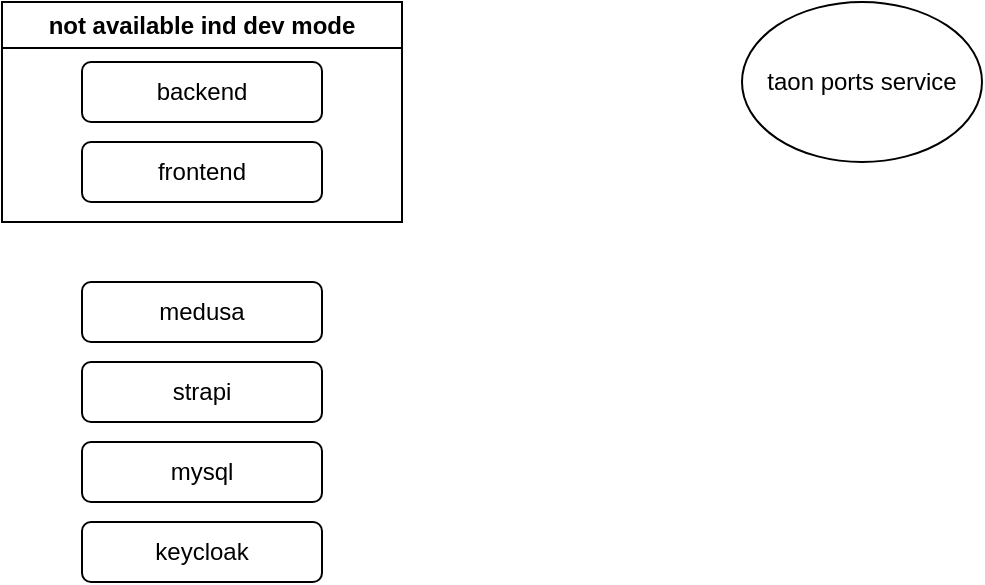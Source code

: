 <mxfile>
    <diagram id="tJECyUSPBc_Pgc-EoDl0" name="Page-1">
        <mxGraphModel dx="642" dy="393" grid="1" gridSize="10" guides="1" tooltips="1" connect="1" arrows="1" fold="1" page="1" pageScale="1" pageWidth="827" pageHeight="1169" math="0" shadow="0">
            <root>
                <mxCell id="0"/>
                <mxCell id="1" parent="0"/>
                <mxCell id="2" value="mysql" style="rounded=1;whiteSpace=wrap;html=1;" vertex="1" parent="1">
                    <mxGeometry x="80" y="260" width="120" height="30" as="geometry"/>
                </mxCell>
                <mxCell id="3" value="backend" style="rounded=1;whiteSpace=wrap;html=1;" vertex="1" parent="1">
                    <mxGeometry x="80" y="70" width="120" height="30" as="geometry"/>
                </mxCell>
                <mxCell id="4" value="frontend" style="rounded=1;whiteSpace=wrap;html=1;" vertex="1" parent="1">
                    <mxGeometry x="80" y="110" width="120" height="30" as="geometry"/>
                </mxCell>
                <mxCell id="5" value="medusa" style="rounded=1;whiteSpace=wrap;html=1;" vertex="1" parent="1">
                    <mxGeometry x="80" y="180" width="120" height="30" as="geometry"/>
                </mxCell>
                <mxCell id="6" value="strapi" style="rounded=1;whiteSpace=wrap;html=1;" vertex="1" parent="1">
                    <mxGeometry x="80" y="220" width="120" height="30" as="geometry"/>
                </mxCell>
                <mxCell id="7" value="keycloak" style="rounded=1;whiteSpace=wrap;html=1;" vertex="1" parent="1">
                    <mxGeometry x="80" y="300" width="120" height="30" as="geometry"/>
                </mxCell>
                <mxCell id="9" value="not available ind dev mode" style="swimlane;whiteSpace=wrap;html=1;" vertex="1" parent="1">
                    <mxGeometry x="40" y="40" width="200" height="110" as="geometry"/>
                </mxCell>
                <mxCell id="10" value="taon ports service" style="ellipse;whiteSpace=wrap;html=1;" vertex="1" parent="1">
                    <mxGeometry x="410" y="40" width="120" height="80" as="geometry"/>
                </mxCell>
            </root>
        </mxGraphModel>
    </diagram>
</mxfile>
